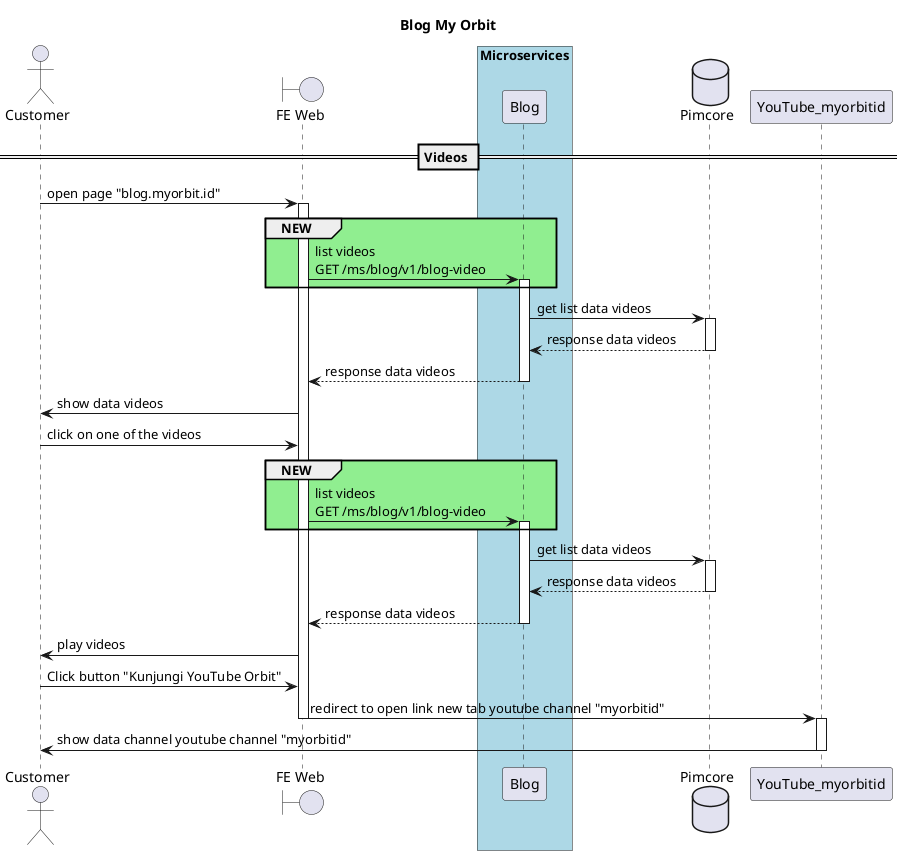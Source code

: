 @startuml blog
title "Blog My Orbit"

actor "Customer" as C
boundary "FE Web" as FE
box "Microservices" #LightBlue
participant "Blog" as Content
end box
database "Pimcore" as DB

== Videos ==

C -> FE : open page "blog.myorbit.id"
activate FE
group #LightGreen NEW
FE -> Content ++ :  list videos \nGET /ms/blog/v1/blog-video
end
Content -> DB ++ : get list data videos
DB --> Content --: response data videos
Content --> FE -- : response data videos
FE -> C : show data videos
C -> FE : click on one of the videos
group #LightGreen NEW
FE -> Content ++ :  list videos \nGET /ms/blog/v1/blog-video
end
Content -> DB ++ : get list data videos
DB --> Content --: response data videos
Content --> FE -- : response data videos
FE -> C : play videos
C -> FE --: Click button "Kunjungi YouTube Orbit"
FE -> YouTube_myorbitid --++ : redirect to open link new tab youtube channel "myorbitid"
YouTube_myorbitid -> C --: show data channel youtube channel "myorbitid"
@enduml